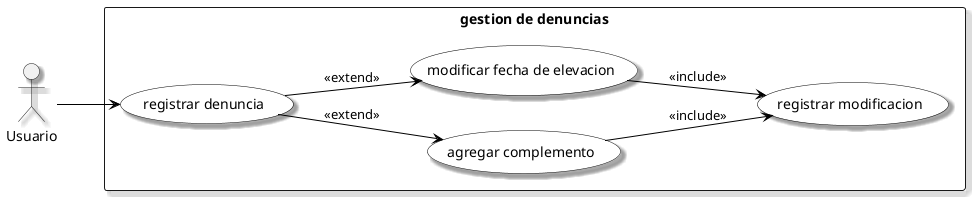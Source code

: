 
@startuml
left to right direction
skinparam shadowing true
skinparam actorStyle "stick"
skinparam usecase {
    BorderColor black
    BackgroundColor white
    ArrowColor black
}

actor Usuario

rectangle "gestion de denuncias" {
    usecase "registrar denuncia" as UC1
    usecase "agregar complemento" as UC2
    usecase "modificar fecha de elevacion" as UC3
    usecase "registrar modificacion" as UC4
}

Usuario --> UC1

UC1 --> UC2 : <<extend>>
UC1 --> UC3 : <<extend>>

UC2 --> UC4 : <<include>>
UC3 --> UC4 : <<include>>
@enduml
